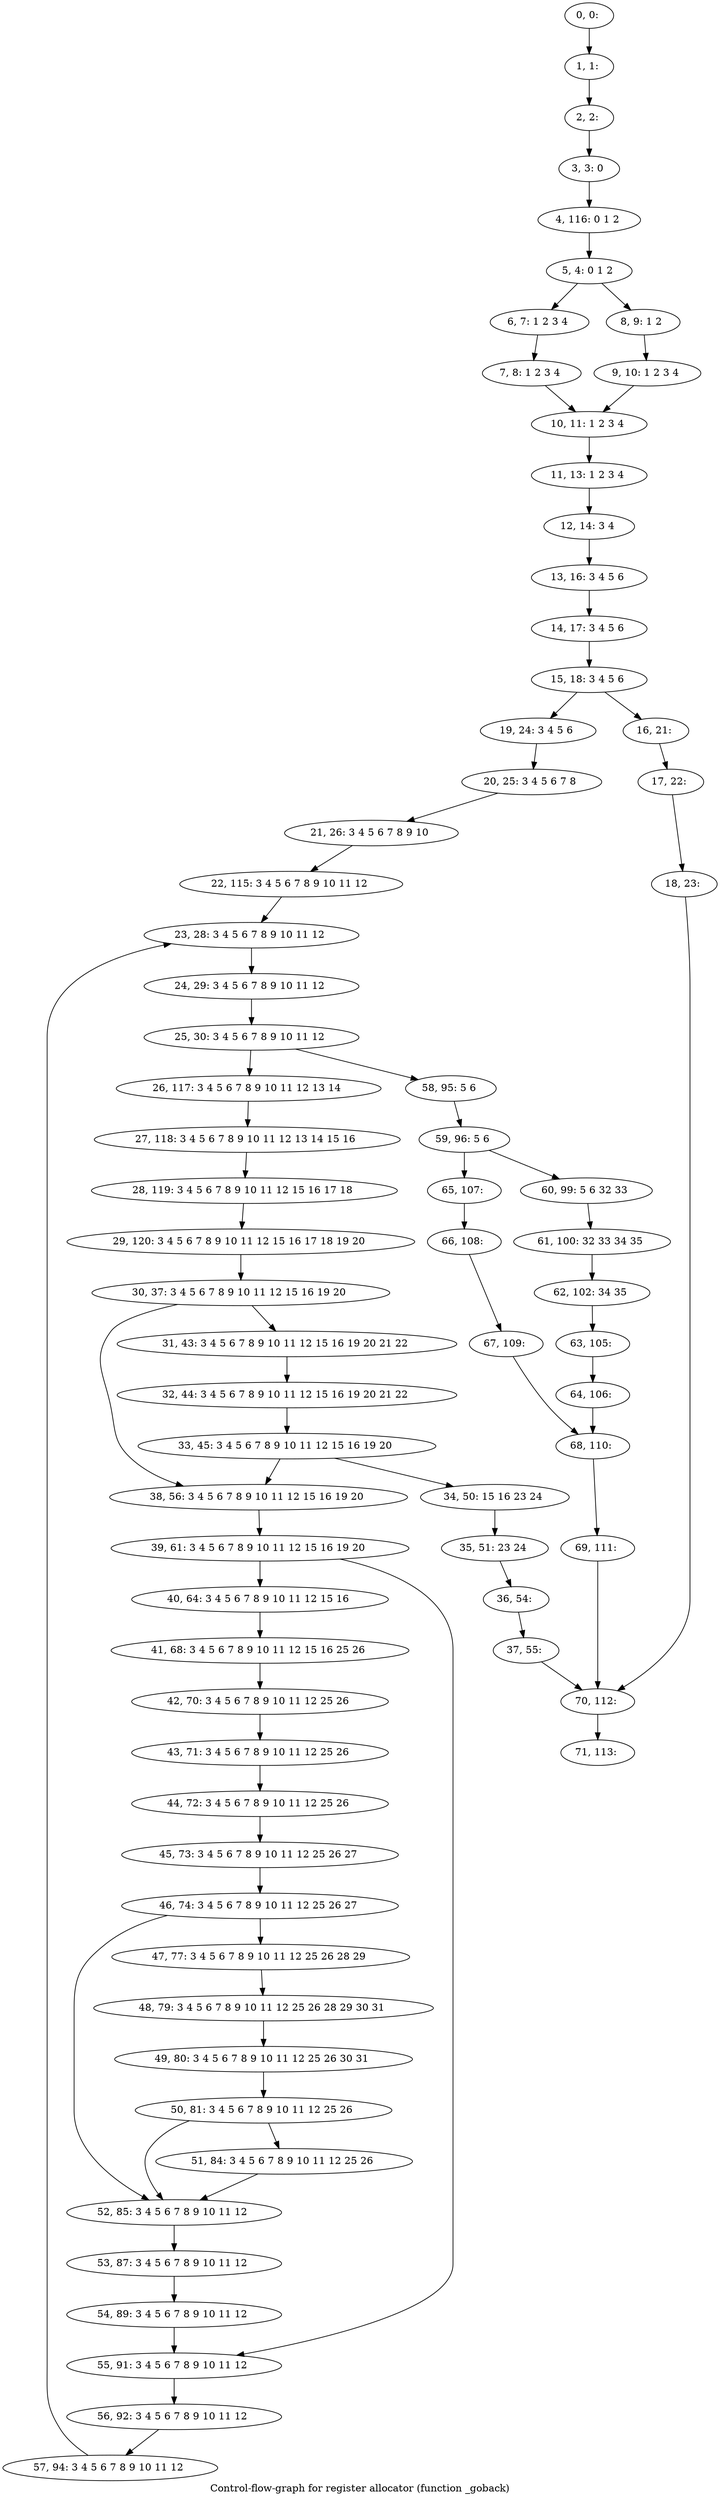 digraph G {
graph [label="Control-flow-graph for register allocator (function _goback)"]
0[label="0, 0: "];
1[label="1, 1: "];
2[label="2, 2: "];
3[label="3, 3: 0 "];
4[label="4, 116: 0 1 2 "];
5[label="5, 4: 0 1 2 "];
6[label="6, 7: 1 2 3 4 "];
7[label="7, 8: 1 2 3 4 "];
8[label="8, 9: 1 2 "];
9[label="9, 10: 1 2 3 4 "];
10[label="10, 11: 1 2 3 4 "];
11[label="11, 13: 1 2 3 4 "];
12[label="12, 14: 3 4 "];
13[label="13, 16: 3 4 5 6 "];
14[label="14, 17: 3 4 5 6 "];
15[label="15, 18: 3 4 5 6 "];
16[label="16, 21: "];
17[label="17, 22: "];
18[label="18, 23: "];
19[label="19, 24: 3 4 5 6 "];
20[label="20, 25: 3 4 5 6 7 8 "];
21[label="21, 26: 3 4 5 6 7 8 9 10 "];
22[label="22, 115: 3 4 5 6 7 8 9 10 11 12 "];
23[label="23, 28: 3 4 5 6 7 8 9 10 11 12 "];
24[label="24, 29: 3 4 5 6 7 8 9 10 11 12 "];
25[label="25, 30: 3 4 5 6 7 8 9 10 11 12 "];
26[label="26, 117: 3 4 5 6 7 8 9 10 11 12 13 14 "];
27[label="27, 118: 3 4 5 6 7 8 9 10 11 12 13 14 15 16 "];
28[label="28, 119: 3 4 5 6 7 8 9 10 11 12 15 16 17 18 "];
29[label="29, 120: 3 4 5 6 7 8 9 10 11 12 15 16 17 18 19 20 "];
30[label="30, 37: 3 4 5 6 7 8 9 10 11 12 15 16 19 20 "];
31[label="31, 43: 3 4 5 6 7 8 9 10 11 12 15 16 19 20 21 22 "];
32[label="32, 44: 3 4 5 6 7 8 9 10 11 12 15 16 19 20 21 22 "];
33[label="33, 45: 3 4 5 6 7 8 9 10 11 12 15 16 19 20 "];
34[label="34, 50: 15 16 23 24 "];
35[label="35, 51: 23 24 "];
36[label="36, 54: "];
37[label="37, 55: "];
38[label="38, 56: 3 4 5 6 7 8 9 10 11 12 15 16 19 20 "];
39[label="39, 61: 3 4 5 6 7 8 9 10 11 12 15 16 19 20 "];
40[label="40, 64: 3 4 5 6 7 8 9 10 11 12 15 16 "];
41[label="41, 68: 3 4 5 6 7 8 9 10 11 12 15 16 25 26 "];
42[label="42, 70: 3 4 5 6 7 8 9 10 11 12 25 26 "];
43[label="43, 71: 3 4 5 6 7 8 9 10 11 12 25 26 "];
44[label="44, 72: 3 4 5 6 7 8 9 10 11 12 25 26 "];
45[label="45, 73: 3 4 5 6 7 8 9 10 11 12 25 26 27 "];
46[label="46, 74: 3 4 5 6 7 8 9 10 11 12 25 26 27 "];
47[label="47, 77: 3 4 5 6 7 8 9 10 11 12 25 26 28 29 "];
48[label="48, 79: 3 4 5 6 7 8 9 10 11 12 25 26 28 29 30 31 "];
49[label="49, 80: 3 4 5 6 7 8 9 10 11 12 25 26 30 31 "];
50[label="50, 81: 3 4 5 6 7 8 9 10 11 12 25 26 "];
51[label="51, 84: 3 4 5 6 7 8 9 10 11 12 25 26 "];
52[label="52, 85: 3 4 5 6 7 8 9 10 11 12 "];
53[label="53, 87: 3 4 5 6 7 8 9 10 11 12 "];
54[label="54, 89: 3 4 5 6 7 8 9 10 11 12 "];
55[label="55, 91: 3 4 5 6 7 8 9 10 11 12 "];
56[label="56, 92: 3 4 5 6 7 8 9 10 11 12 "];
57[label="57, 94: 3 4 5 6 7 8 9 10 11 12 "];
58[label="58, 95: 5 6 "];
59[label="59, 96: 5 6 "];
60[label="60, 99: 5 6 32 33 "];
61[label="61, 100: 32 33 34 35 "];
62[label="62, 102: 34 35 "];
63[label="63, 105: "];
64[label="64, 106: "];
65[label="65, 107: "];
66[label="66, 108: "];
67[label="67, 109: "];
68[label="68, 110: "];
69[label="69, 111: "];
70[label="70, 112: "];
71[label="71, 113: "];
0->1 ;
1->2 ;
2->3 ;
3->4 ;
4->5 ;
5->6 ;
5->8 ;
6->7 ;
7->10 ;
8->9 ;
9->10 ;
10->11 ;
11->12 ;
12->13 ;
13->14 ;
14->15 ;
15->16 ;
15->19 ;
16->17 ;
17->18 ;
18->70 ;
19->20 ;
20->21 ;
21->22 ;
22->23 ;
23->24 ;
24->25 ;
25->26 ;
25->58 ;
26->27 ;
27->28 ;
28->29 ;
29->30 ;
30->31 ;
30->38 ;
31->32 ;
32->33 ;
33->34 ;
33->38 ;
34->35 ;
35->36 ;
36->37 ;
37->70 ;
38->39 ;
39->40 ;
39->55 ;
40->41 ;
41->42 ;
42->43 ;
43->44 ;
44->45 ;
45->46 ;
46->47 ;
46->52 ;
47->48 ;
48->49 ;
49->50 ;
50->51 ;
50->52 ;
51->52 ;
52->53 ;
53->54 ;
54->55 ;
55->56 ;
56->57 ;
57->23 ;
58->59 ;
59->60 ;
59->65 ;
60->61 ;
61->62 ;
62->63 ;
63->64 ;
64->68 ;
65->66 ;
66->67 ;
67->68 ;
68->69 ;
69->70 ;
70->71 ;
}
